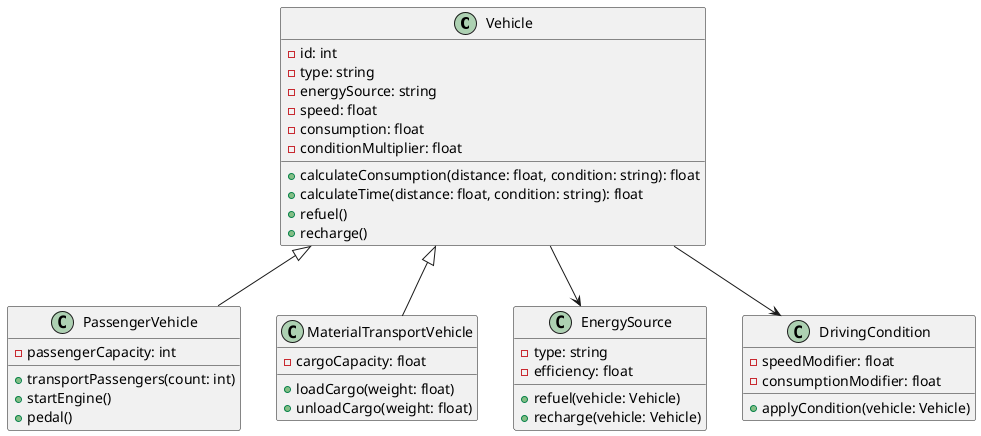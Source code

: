 @startuml

class Vehicle {
  - id: int
  - type: string
  - energySource: string
  - speed: float
  - consumption: float
  - conditionMultiplier: float
  + calculateConsumption(distance: float, condition: string): float
  + calculateTime(distance: float, condition: string): float
  + refuel()
  + recharge()
}

class PassengerVehicle {
  - passengerCapacity: int
  + transportPassengers(count: int)
  + startEngine()
  + pedal()
}

class MaterialTransportVehicle {
  - cargoCapacity: float
  + loadCargo(weight: float)
  + unloadCargo(weight: float)
}

class EnergySource {
  - type: string
  - efficiency: float
  + refuel(vehicle: Vehicle)
  + recharge(vehicle: Vehicle)
}

class DrivingCondition {
  - speedModifier: float
  - consumptionModifier: float
  + applyCondition(vehicle: Vehicle)
}

Vehicle <|-- PassengerVehicle
Vehicle <|-- MaterialTransportVehicle
Vehicle --> EnergySource
Vehicle --> DrivingCondition

@enduml
